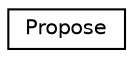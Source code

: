 digraph "Graphical Class Hierarchy"
{
  edge [fontname="Helvetica",fontsize="10",labelfontname="Helvetica",labelfontsize="10"];
  node [fontname="Helvetica",fontsize="10",shape=record];
  rankdir="LR";
  Node0 [label="Propose",height=0.2,width=0.4,color="black", fillcolor="white", style="filled",URL="$struct_propose.html"];
}
